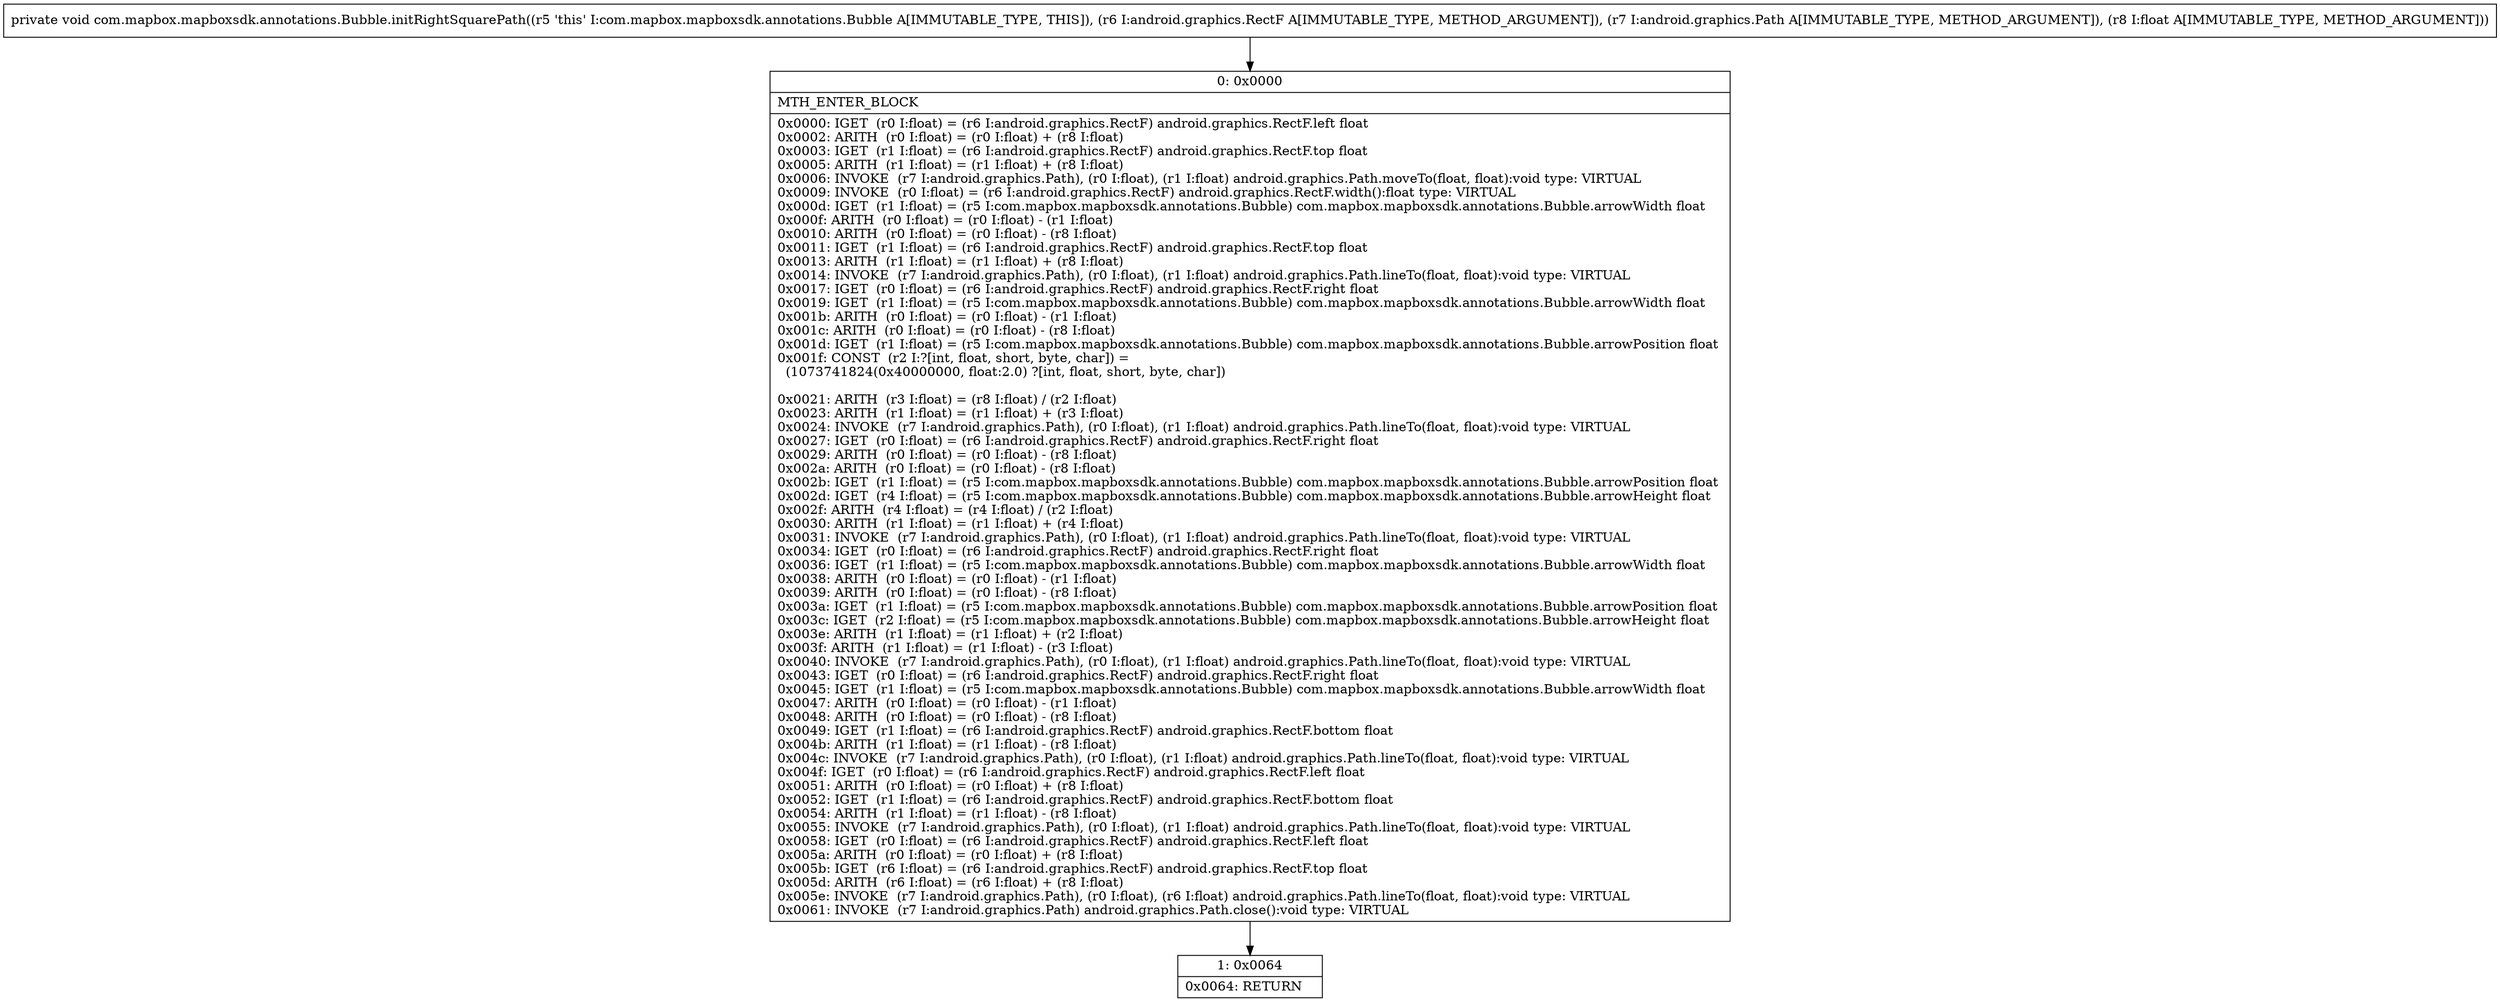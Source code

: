 digraph "CFG forcom.mapbox.mapboxsdk.annotations.Bubble.initRightSquarePath(Landroid\/graphics\/RectF;Landroid\/graphics\/Path;F)V" {
Node_0 [shape=record,label="{0\:\ 0x0000|MTH_ENTER_BLOCK\l|0x0000: IGET  (r0 I:float) = (r6 I:android.graphics.RectF) android.graphics.RectF.left float \l0x0002: ARITH  (r0 I:float) = (r0 I:float) + (r8 I:float) \l0x0003: IGET  (r1 I:float) = (r6 I:android.graphics.RectF) android.graphics.RectF.top float \l0x0005: ARITH  (r1 I:float) = (r1 I:float) + (r8 I:float) \l0x0006: INVOKE  (r7 I:android.graphics.Path), (r0 I:float), (r1 I:float) android.graphics.Path.moveTo(float, float):void type: VIRTUAL \l0x0009: INVOKE  (r0 I:float) = (r6 I:android.graphics.RectF) android.graphics.RectF.width():float type: VIRTUAL \l0x000d: IGET  (r1 I:float) = (r5 I:com.mapbox.mapboxsdk.annotations.Bubble) com.mapbox.mapboxsdk.annotations.Bubble.arrowWidth float \l0x000f: ARITH  (r0 I:float) = (r0 I:float) \- (r1 I:float) \l0x0010: ARITH  (r0 I:float) = (r0 I:float) \- (r8 I:float) \l0x0011: IGET  (r1 I:float) = (r6 I:android.graphics.RectF) android.graphics.RectF.top float \l0x0013: ARITH  (r1 I:float) = (r1 I:float) + (r8 I:float) \l0x0014: INVOKE  (r7 I:android.graphics.Path), (r0 I:float), (r1 I:float) android.graphics.Path.lineTo(float, float):void type: VIRTUAL \l0x0017: IGET  (r0 I:float) = (r6 I:android.graphics.RectF) android.graphics.RectF.right float \l0x0019: IGET  (r1 I:float) = (r5 I:com.mapbox.mapboxsdk.annotations.Bubble) com.mapbox.mapboxsdk.annotations.Bubble.arrowWidth float \l0x001b: ARITH  (r0 I:float) = (r0 I:float) \- (r1 I:float) \l0x001c: ARITH  (r0 I:float) = (r0 I:float) \- (r8 I:float) \l0x001d: IGET  (r1 I:float) = (r5 I:com.mapbox.mapboxsdk.annotations.Bubble) com.mapbox.mapboxsdk.annotations.Bubble.arrowPosition float \l0x001f: CONST  (r2 I:?[int, float, short, byte, char]) = \l  (1073741824(0x40000000, float:2.0) ?[int, float, short, byte, char])\l \l0x0021: ARITH  (r3 I:float) = (r8 I:float) \/ (r2 I:float) \l0x0023: ARITH  (r1 I:float) = (r1 I:float) + (r3 I:float) \l0x0024: INVOKE  (r7 I:android.graphics.Path), (r0 I:float), (r1 I:float) android.graphics.Path.lineTo(float, float):void type: VIRTUAL \l0x0027: IGET  (r0 I:float) = (r6 I:android.graphics.RectF) android.graphics.RectF.right float \l0x0029: ARITH  (r0 I:float) = (r0 I:float) \- (r8 I:float) \l0x002a: ARITH  (r0 I:float) = (r0 I:float) \- (r8 I:float) \l0x002b: IGET  (r1 I:float) = (r5 I:com.mapbox.mapboxsdk.annotations.Bubble) com.mapbox.mapboxsdk.annotations.Bubble.arrowPosition float \l0x002d: IGET  (r4 I:float) = (r5 I:com.mapbox.mapboxsdk.annotations.Bubble) com.mapbox.mapboxsdk.annotations.Bubble.arrowHeight float \l0x002f: ARITH  (r4 I:float) = (r4 I:float) \/ (r2 I:float) \l0x0030: ARITH  (r1 I:float) = (r1 I:float) + (r4 I:float) \l0x0031: INVOKE  (r7 I:android.graphics.Path), (r0 I:float), (r1 I:float) android.graphics.Path.lineTo(float, float):void type: VIRTUAL \l0x0034: IGET  (r0 I:float) = (r6 I:android.graphics.RectF) android.graphics.RectF.right float \l0x0036: IGET  (r1 I:float) = (r5 I:com.mapbox.mapboxsdk.annotations.Bubble) com.mapbox.mapboxsdk.annotations.Bubble.arrowWidth float \l0x0038: ARITH  (r0 I:float) = (r0 I:float) \- (r1 I:float) \l0x0039: ARITH  (r0 I:float) = (r0 I:float) \- (r8 I:float) \l0x003a: IGET  (r1 I:float) = (r5 I:com.mapbox.mapboxsdk.annotations.Bubble) com.mapbox.mapboxsdk.annotations.Bubble.arrowPosition float \l0x003c: IGET  (r2 I:float) = (r5 I:com.mapbox.mapboxsdk.annotations.Bubble) com.mapbox.mapboxsdk.annotations.Bubble.arrowHeight float \l0x003e: ARITH  (r1 I:float) = (r1 I:float) + (r2 I:float) \l0x003f: ARITH  (r1 I:float) = (r1 I:float) \- (r3 I:float) \l0x0040: INVOKE  (r7 I:android.graphics.Path), (r0 I:float), (r1 I:float) android.graphics.Path.lineTo(float, float):void type: VIRTUAL \l0x0043: IGET  (r0 I:float) = (r6 I:android.graphics.RectF) android.graphics.RectF.right float \l0x0045: IGET  (r1 I:float) = (r5 I:com.mapbox.mapboxsdk.annotations.Bubble) com.mapbox.mapboxsdk.annotations.Bubble.arrowWidth float \l0x0047: ARITH  (r0 I:float) = (r0 I:float) \- (r1 I:float) \l0x0048: ARITH  (r0 I:float) = (r0 I:float) \- (r8 I:float) \l0x0049: IGET  (r1 I:float) = (r6 I:android.graphics.RectF) android.graphics.RectF.bottom float \l0x004b: ARITH  (r1 I:float) = (r1 I:float) \- (r8 I:float) \l0x004c: INVOKE  (r7 I:android.graphics.Path), (r0 I:float), (r1 I:float) android.graphics.Path.lineTo(float, float):void type: VIRTUAL \l0x004f: IGET  (r0 I:float) = (r6 I:android.graphics.RectF) android.graphics.RectF.left float \l0x0051: ARITH  (r0 I:float) = (r0 I:float) + (r8 I:float) \l0x0052: IGET  (r1 I:float) = (r6 I:android.graphics.RectF) android.graphics.RectF.bottom float \l0x0054: ARITH  (r1 I:float) = (r1 I:float) \- (r8 I:float) \l0x0055: INVOKE  (r7 I:android.graphics.Path), (r0 I:float), (r1 I:float) android.graphics.Path.lineTo(float, float):void type: VIRTUAL \l0x0058: IGET  (r0 I:float) = (r6 I:android.graphics.RectF) android.graphics.RectF.left float \l0x005a: ARITH  (r0 I:float) = (r0 I:float) + (r8 I:float) \l0x005b: IGET  (r6 I:float) = (r6 I:android.graphics.RectF) android.graphics.RectF.top float \l0x005d: ARITH  (r6 I:float) = (r6 I:float) + (r8 I:float) \l0x005e: INVOKE  (r7 I:android.graphics.Path), (r0 I:float), (r6 I:float) android.graphics.Path.lineTo(float, float):void type: VIRTUAL \l0x0061: INVOKE  (r7 I:android.graphics.Path) android.graphics.Path.close():void type: VIRTUAL \l}"];
Node_1 [shape=record,label="{1\:\ 0x0064|0x0064: RETURN   \l}"];
MethodNode[shape=record,label="{private void com.mapbox.mapboxsdk.annotations.Bubble.initRightSquarePath((r5 'this' I:com.mapbox.mapboxsdk.annotations.Bubble A[IMMUTABLE_TYPE, THIS]), (r6 I:android.graphics.RectF A[IMMUTABLE_TYPE, METHOD_ARGUMENT]), (r7 I:android.graphics.Path A[IMMUTABLE_TYPE, METHOD_ARGUMENT]), (r8 I:float A[IMMUTABLE_TYPE, METHOD_ARGUMENT])) }"];
MethodNode -> Node_0;
Node_0 -> Node_1;
}

